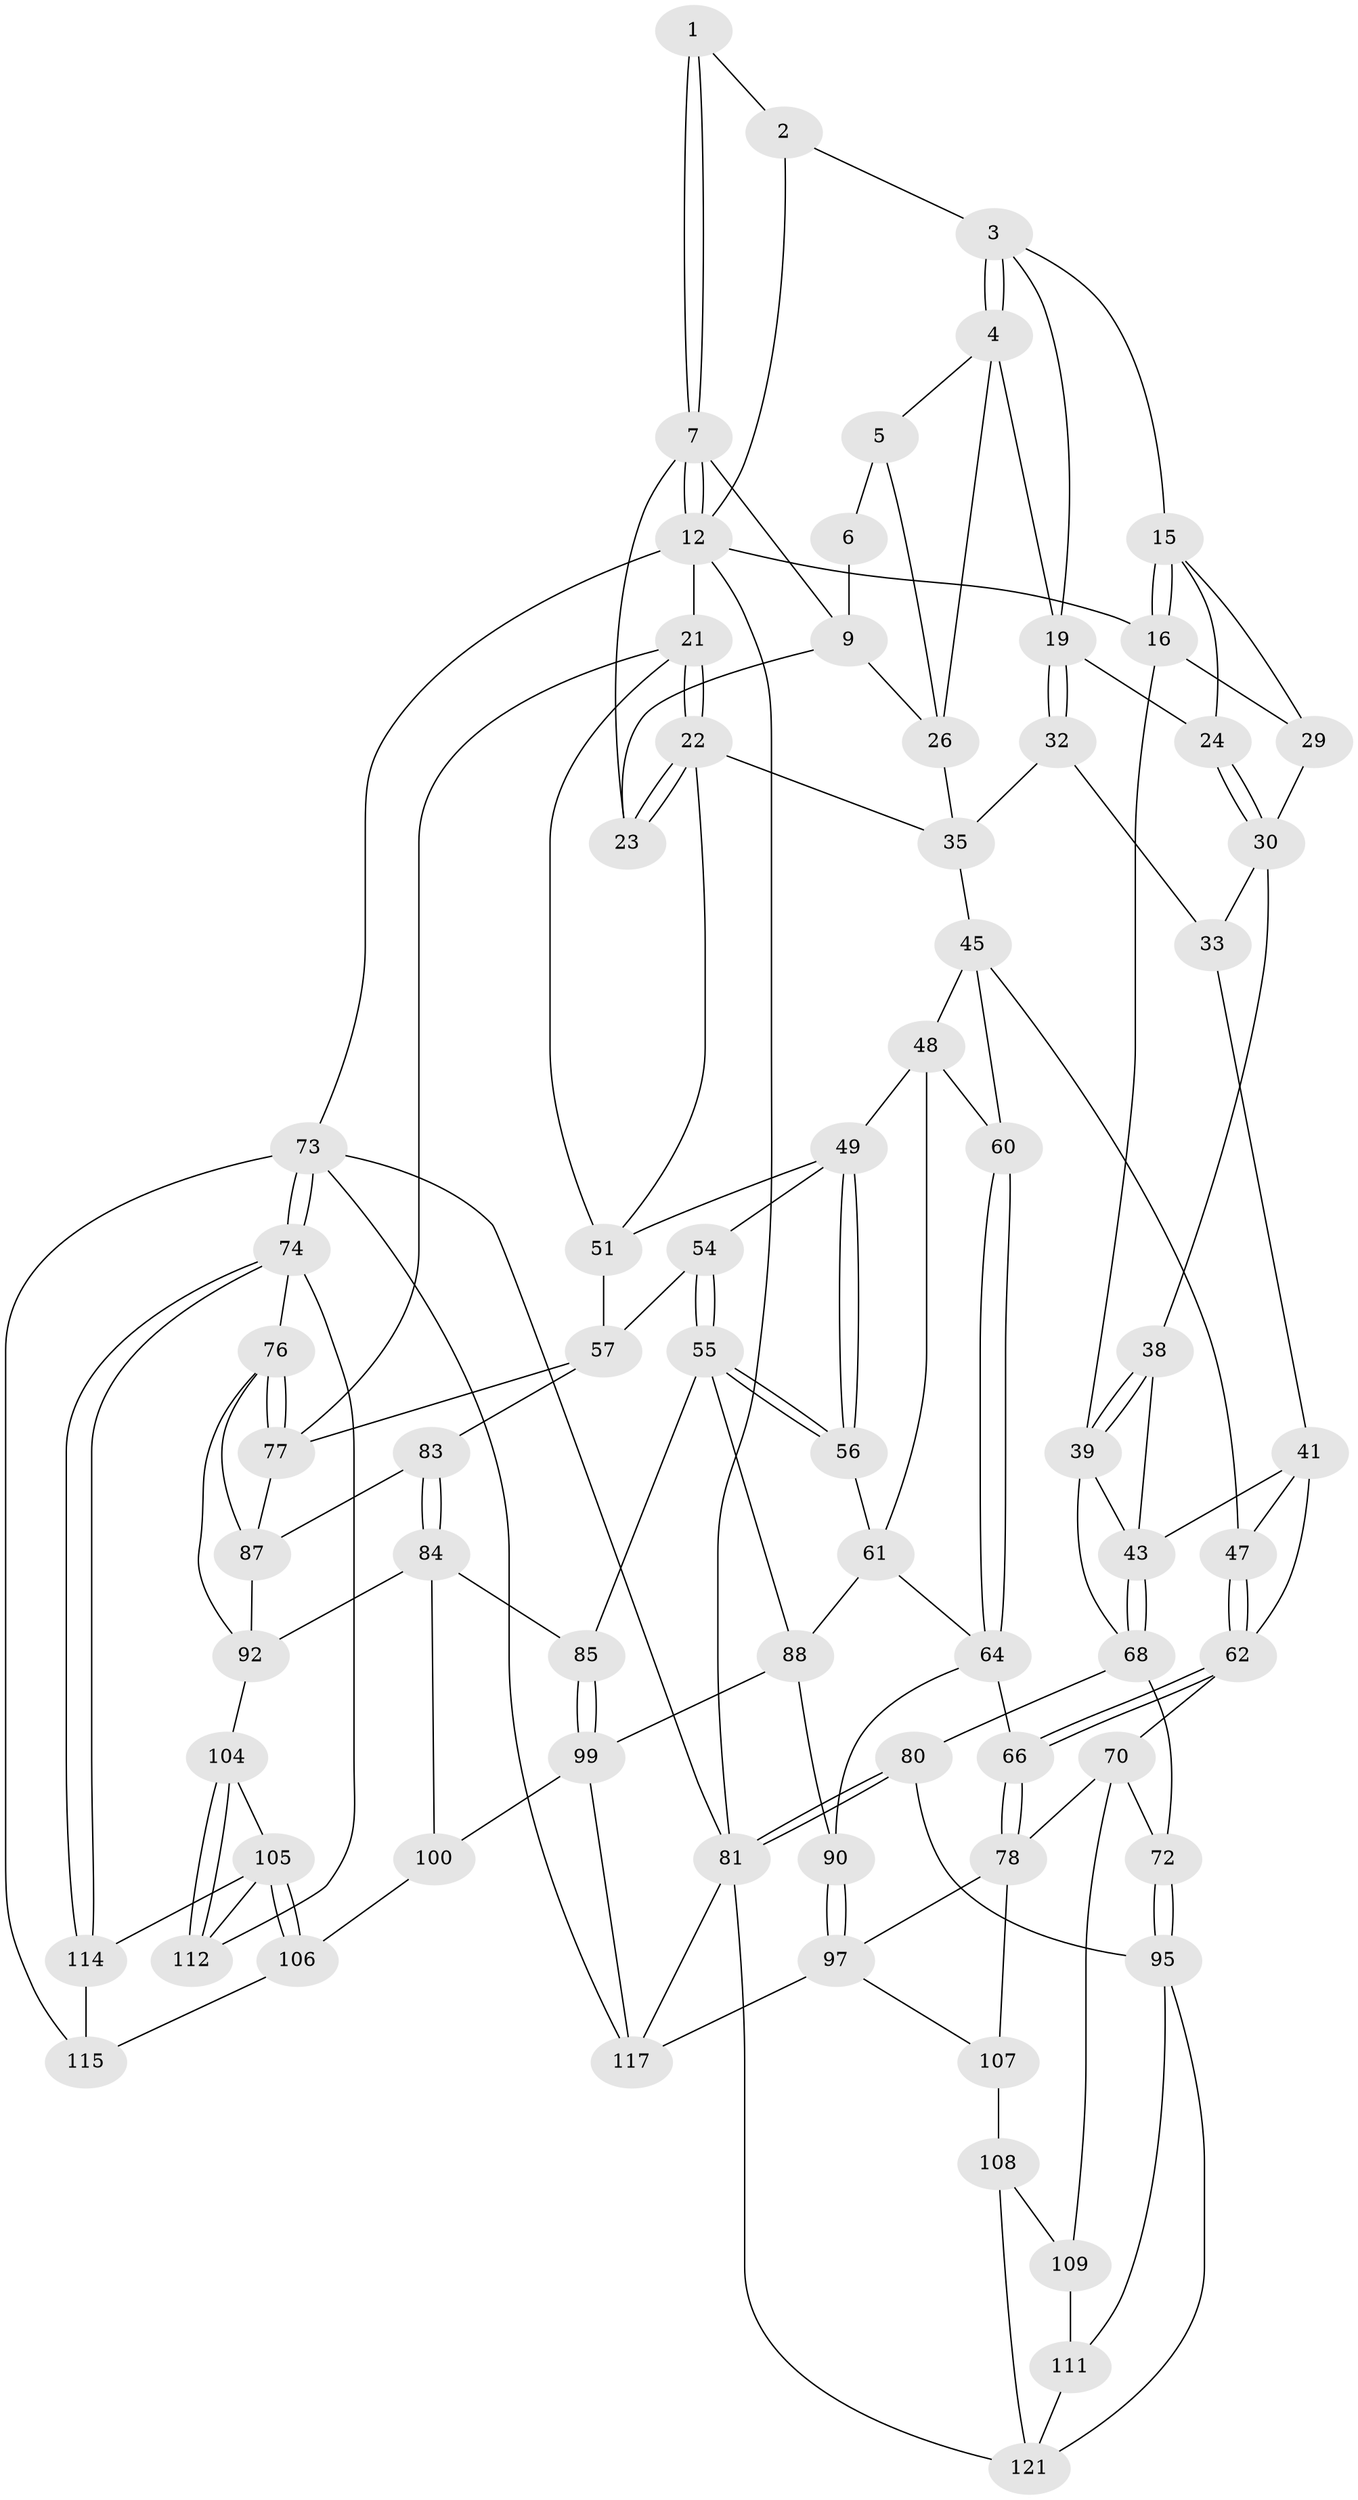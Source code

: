 // Generated by graph-tools (version 1.1) at 2025/24/03/03/25 07:24:38]
// undirected, 73 vertices, 159 edges
graph export_dot {
graph [start="1"]
  node [color=gray90,style=filled];
  1 [pos="+0.549605086299261+0"];
  2 [pos="+0.20526257020571684+0"];
  3 [pos="+0.20723978788695263+0",super="+14"];
  4 [pos="+0.33276804514110503+0.036559800729520635",super="+18"];
  5 [pos="+0.46560845880210616+0.03185151117956498",super="+11"];
  6 [pos="+0.5450532701731496+0",super="+10"];
  7 [pos="+0.857731464101799+0",super="+8"];
  9 [pos="+0.5880030237271139+0.10043493180516552",super="+27"];
  12 [pos="+1+0",super="+13"];
  15 [pos="+0.14422604861893748+0.009016273644336074",super="+25"];
  16 [pos="+0+0.15449742092947136",super="+17"];
  19 [pos="+0.34001102192506766+0.12063031667425896",super="+20"];
  21 [pos="+1+0.018200063543617532",super="+52"];
  22 [pos="+0.8539951082115378+0.25006611841337373",super="+34"];
  23 [pos="+0.657666479764294+0.13376624884279203"];
  24 [pos="+0.18520860402975337+0.14245722994257157"];
  26 [pos="+0.461821409175168+0.1132540166660787",super="+28"];
  29 [pos="+0.057713964303316205+0.1780274388997786"];
  30 [pos="+0.21570004247933577+0.245814424036237",super="+31"];
  32 [pos="+0.33765674567657317+0.13650235616743825",super="+37"];
  33 [pos="+0.27637849818569726+0.22113559370901134",super="+40"];
  35 [pos="+0.5111426912453797+0.3020077139240841",super="+36"];
  38 [pos="+0.17869885816077155+0.2955617883095378"];
  39 [pos="+0+0.2805223995463474",super="+67"];
  41 [pos="+0.3191846482625922+0.3999303868953182",super="+42"];
  43 [pos="+0.19475229888119133+0.41137281206123577",super="+44"];
  45 [pos="+0.5129898098289603+0.3111160704639682",super="+46"];
  47 [pos="+0.4230198711526585+0.4789989766491204"];
  48 [pos="+0.5793865012105495+0.4311770810277955",super="+59"];
  49 [pos="+0.6394316863723474+0.439465369656062",super="+50"];
  51 [pos="+0.8204255891509636+0.3403918915287444",super="+53"];
  54 [pos="+0.8043594649775805+0.4982895767949665"];
  55 [pos="+0.7550224884524359+0.5497120430300896",super="+86"];
  56 [pos="+0.6900072399095512+0.5347604695942353"];
  57 [pos="+0.9318550327131659+0.5408723355364448",super="+58"];
  60 [pos="+0.47961689094333704+0.5355011473014777"];
  61 [pos="+0.6126255070211503+0.5711608524227771",super="+82"];
  62 [pos="+0.3668694366891883+0.5205759260387041",super="+63"];
  64 [pos="+0.4729830462748478+0.5633120605015262",super="+65"];
  66 [pos="+0.3796657748646589+0.6307372863081481"];
  68 [pos="+0.1657880777911672+0.5903679673102274",super="+69"];
  70 [pos="+0.2981595772678551+0.6609642893708928",super="+71"];
  72 [pos="+0.2025829524402881+0.6396627459018845"];
  73 [pos="+1+1",super="+124"];
  74 [pos="+1+0.9455245203430191",super="+75"];
  76 [pos="+1+0.784626650909066",super="+94"];
  77 [pos="+1+0.5561776060556928",super="+79"];
  78 [pos="+0.31017082353125086+0.6626397606811365",super="+98"];
  80 [pos="+0+0.6672260904851911"];
  81 [pos="+0+1",super="+123"];
  83 [pos="+0.8910984585530795+0.6286581435489254"];
  84 [pos="+0.8546212408516499+0.6742092812433151",super="+93"];
  85 [pos="+0.7840661765944132+0.6791988461022915"];
  87 [pos="+0.9479761487108809+0.6388861427066898",super="+91"];
  88 [pos="+0.6080541366736969+0.6621951470545137",super="+89"];
  90 [pos="+0.540427765370204+0.7297910321304327"];
  92 [pos="+0.9144548091291942+0.7272665246703108",super="+103"];
  95 [pos="+0.06931405577253727+0.7416802685869789",super="+96"];
  97 [pos="+0.4818739921834796+0.8447708015135098",super="+119"];
  99 [pos="+0.7408686671684847+0.8105680313574463",super="+102"];
  100 [pos="+0.8598737759329186+0.7951333929795174",super="+101"];
  104 [pos="+0.9357855450157777+0.7820964544843556"];
  105 [pos="+0.9137674506135379+0.811624017835423",super="+113"];
  106 [pos="+0.908158668240517+0.8138493689394222",super="+116"];
  107 [pos="+0.323055571452355+0.829686923876552"];
  108 [pos="+0.27285502302535747+0.8339226463651453"];
  109 [pos="+0.26043239248393557+0.8191064223294833",super="+110"];
  111 [pos="+0.16631086300233533+0.7913184594659451",super="+120"];
  112 [pos="+1+0.8277203558885178"];
  114 [pos="+0.950919874336962+0.8950651934355874"];
  115 [pos="+0.9031904545844168+0.8974127052411153"];
  117 [pos="+0.6229171754759255+1",super="+118"];
  121 [pos="+0.14696604689393614+1",super="+122"];
  1 -- 2;
  1 -- 7;
  1 -- 7;
  2 -- 3;
  2 -- 12;
  3 -- 4;
  3 -- 4;
  3 -- 19;
  3 -- 15;
  4 -- 5;
  4 -- 26;
  4 -- 19;
  5 -- 6 [weight=2];
  5 -- 26;
  6 -- 9;
  7 -- 12;
  7 -- 12;
  7 -- 9;
  7 -- 23;
  9 -- 23;
  9 -- 26;
  12 -- 21;
  12 -- 73;
  12 -- 81;
  12 -- 16;
  15 -- 16;
  15 -- 16;
  15 -- 24;
  15 -- 29;
  16 -- 29;
  16 -- 39;
  19 -- 32;
  19 -- 32;
  19 -- 24;
  21 -- 22;
  21 -- 22;
  21 -- 77;
  21 -- 51;
  22 -- 23;
  22 -- 23;
  22 -- 35;
  22 -- 51;
  24 -- 30;
  24 -- 30;
  26 -- 35;
  29 -- 30;
  30 -- 33;
  30 -- 38;
  32 -- 33 [weight=2];
  32 -- 35;
  33 -- 41;
  35 -- 45;
  38 -- 39;
  38 -- 39;
  38 -- 43;
  39 -- 43;
  39 -- 68;
  41 -- 47;
  41 -- 43;
  41 -- 62;
  43 -- 68;
  43 -- 68;
  45 -- 48;
  45 -- 60;
  45 -- 47;
  47 -- 62;
  47 -- 62;
  48 -- 49;
  48 -- 60;
  48 -- 61;
  49 -- 56;
  49 -- 56;
  49 -- 51;
  49 -- 54;
  51 -- 57;
  54 -- 55;
  54 -- 55;
  54 -- 57;
  55 -- 56;
  55 -- 56;
  55 -- 88;
  55 -- 85;
  56 -- 61;
  57 -- 77;
  57 -- 83;
  60 -- 64;
  60 -- 64;
  61 -- 64;
  61 -- 88;
  62 -- 66;
  62 -- 66;
  62 -- 70;
  64 -- 66;
  64 -- 90;
  66 -- 78;
  66 -- 78;
  68 -- 72;
  68 -- 80;
  70 -- 78;
  70 -- 72;
  70 -- 109;
  72 -- 95;
  72 -- 95;
  73 -- 74;
  73 -- 74;
  73 -- 81;
  73 -- 115;
  73 -- 117;
  74 -- 114;
  74 -- 114;
  74 -- 112;
  74 -- 76;
  76 -- 77;
  76 -- 77;
  76 -- 92;
  76 -- 87;
  77 -- 87;
  78 -- 97;
  78 -- 107;
  80 -- 81;
  80 -- 81;
  80 -- 95;
  81 -- 117;
  81 -- 121;
  83 -- 84;
  83 -- 84;
  83 -- 87;
  84 -- 85;
  84 -- 100;
  84 -- 92;
  85 -- 99;
  85 -- 99;
  87 -- 92;
  88 -- 90;
  88 -- 99;
  90 -- 97;
  90 -- 97;
  92 -- 104;
  95 -- 111;
  95 -- 121;
  97 -- 107;
  97 -- 117;
  99 -- 117;
  99 -- 100;
  100 -- 106 [weight=2];
  104 -- 105;
  104 -- 112;
  104 -- 112;
  105 -- 106;
  105 -- 106;
  105 -- 112;
  105 -- 114;
  106 -- 115;
  107 -- 108;
  108 -- 109;
  108 -- 121;
  109 -- 111 [weight=2];
  111 -- 121;
  114 -- 115;
}
